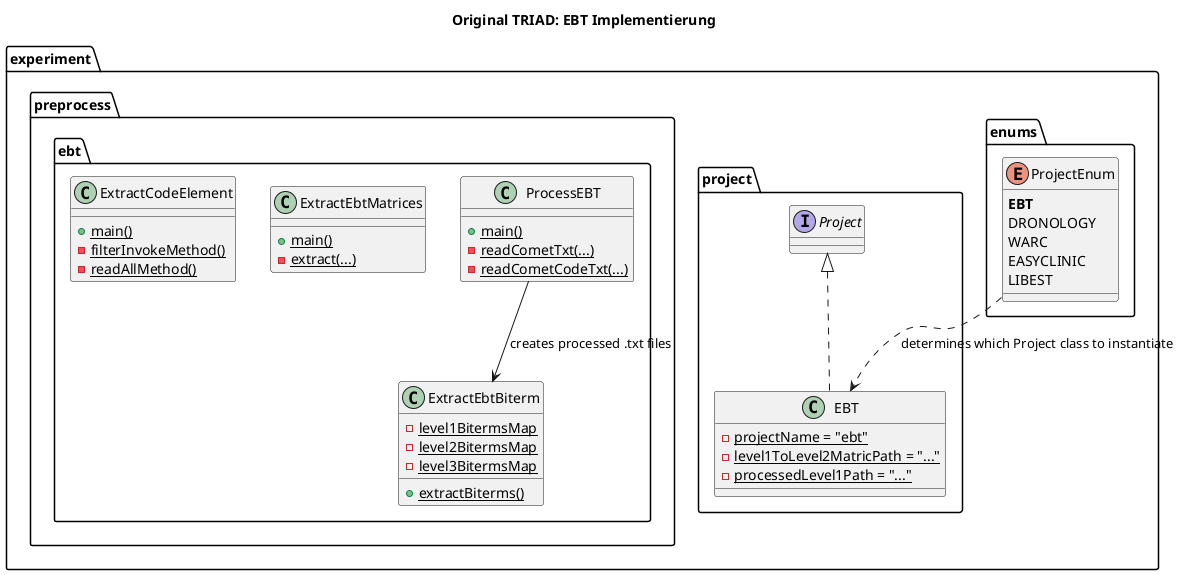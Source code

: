 @startuml
' Direction hint for a more vertical layout
top to bottom direction

title Original TRIAD: EBT Implementierung

package experiment {

  package enums {
    enum ProjectEnum {
      <b>EBT</b>
      DRONOLOGY
      WARC
      EASYCLINIC
      LIBEST
    }
  }

  package project {
    interface Project
    class EBT implements Project {
      - {static} projectName = "ebt"
      - {static} level1ToLevel2MatricPath = "..."
      - {static} processedLevel1Path = "..."
      ' ... and other hardcoded paths
    }
  }

  ProjectEnum ..> EBT : determines which Project class to instantiate

  package preprocess {
    package ebt {
      class ProcessEBT {
        + {static} main()
        - {static} readCometTxt(...)
        - {static} readCometCodeTxt(...)
      }

      class ExtractEbtMatrices {
        + {static} main()
        - {static} extract(...)
      }
      
      class ExtractCodeElement {
        + {static} main()
        - {static} filterInvokeMethod()
        - {static} readAllMethod()
      }

      class ExtractEbtBiterm {
        - {static} level1BitermsMap
        - {static} level2BitermsMap
        - {static} level3BitermsMap
        + {static} extractBiterms()
      }

      ' Vertical Data Flow
      ProcessEBT --> ExtractEbtBiterm : creates processed .txt files
    }
  }
}


@enduml